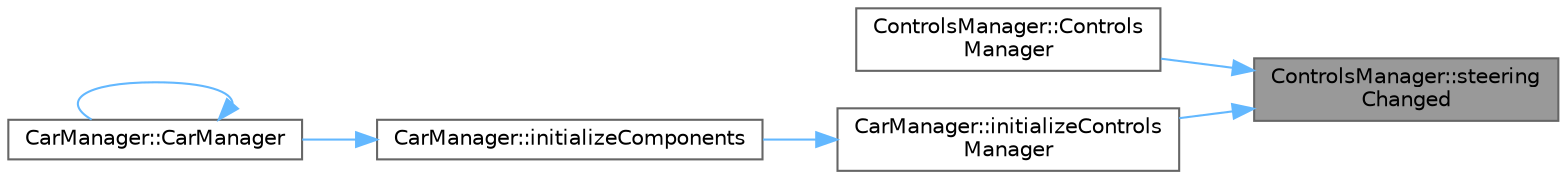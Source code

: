 digraph "ControlsManager::steeringChanged"
{
 // LATEX_PDF_SIZE
  bgcolor="transparent";
  edge [fontname=Helvetica,fontsize=10,labelfontname=Helvetica,labelfontsize=10];
  node [fontname=Helvetica,fontsize=10,shape=box,height=0.2,width=0.4];
  rankdir="RL";
  Node1 [id="Node000001",label="ControlsManager::steering\lChanged",height=0.2,width=0.4,color="gray40", fillcolor="grey60", style="filled", fontcolor="black",tooltip=" "];
  Node1 -> Node2 [id="edge1_Node000001_Node000002",dir="back",color="steelblue1",style="solid",tooltip=" "];
  Node2 [id="Node000002",label="ControlsManager::Controls\lManager",height=0.2,width=0.4,color="grey40", fillcolor="white", style="filled",URL="$classControlsManager.html#aa7bcb9c7b38b703a8736327ad872ea03",tooltip="Construct a new ControlsManager object."];
  Node1 -> Node3 [id="edge2_Node000001_Node000003",dir="back",color="steelblue1",style="solid",tooltip=" "];
  Node3 [id="Node000003",label="CarManager::initializeControls\lManager",height=0.2,width=0.4,color="grey40", fillcolor="white", style="filled",URL="$classCarManager.html#a7d8d0d9b58a5ecc33e06cae2ccbdf184",tooltip="Initialize the ControlsManager."];
  Node3 -> Node4 [id="edge3_Node000003_Node000004",dir="back",color="steelblue1",style="solid",tooltip=" "];
  Node4 [id="Node000004",label="CarManager::initializeComponents",height=0.2,width=0.4,color="grey40", fillcolor="white", style="filled",URL="$classCarManager.html#a903e5c4e427a717c2f7f33eb6077475f",tooltip="Initialize the components of the CarManager."];
  Node4 -> Node5 [id="edge4_Node000004_Node000005",dir="back",color="steelblue1",style="solid",tooltip=" "];
  Node5 [id="Node000005",label="CarManager::CarManager",height=0.2,width=0.4,color="grey40", fillcolor="white", style="filled",URL="$classCarManager.html#a66ad3776f275138f4af1c9c0dabaef67",tooltip="Construct a new CarManager object."];
  Node5 -> Node5 [id="edge5_Node000005_Node000005",dir="back",color="steelblue1",style="solid",tooltip=" "];
}
